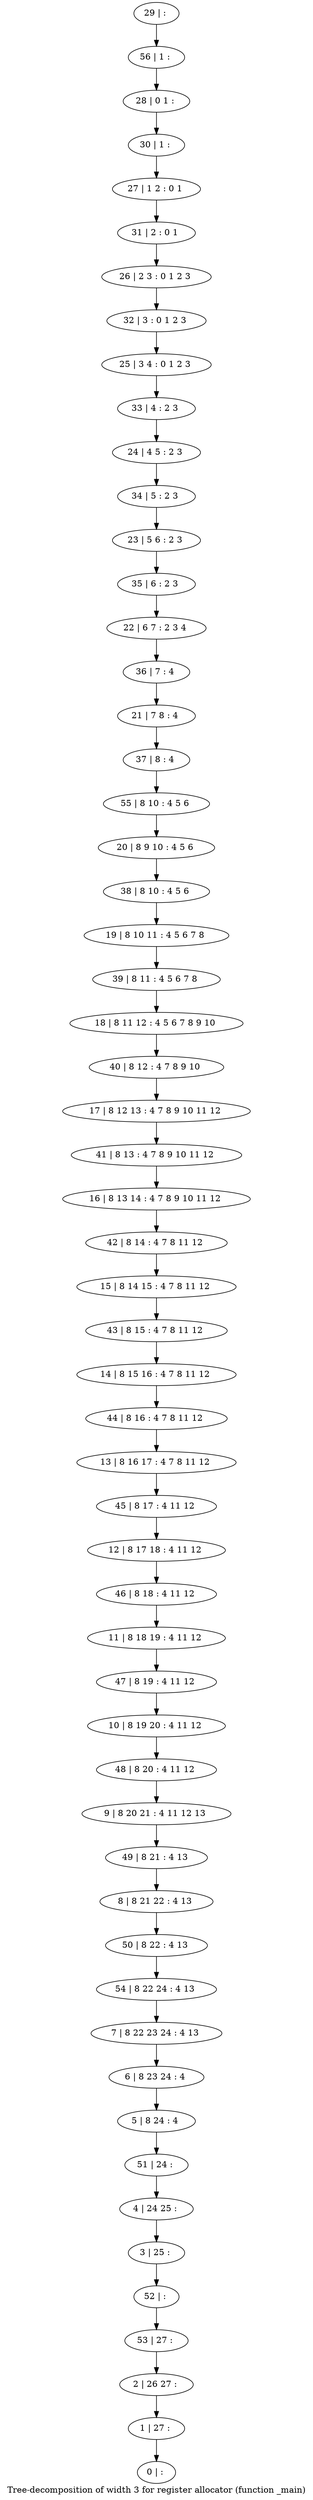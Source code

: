 digraph G {
graph [label="Tree-decomposition of width 3 for register allocator (function _main)"]
0[label="0 | : "];
1[label="1 | 27 : "];
2[label="2 | 26 27 : "];
3[label="3 | 25 : "];
4[label="4 | 24 25 : "];
5[label="5 | 8 24 : 4 "];
6[label="6 | 8 23 24 : 4 "];
7[label="7 | 8 22 23 24 : 4 13 "];
8[label="8 | 8 21 22 : 4 13 "];
9[label="9 | 8 20 21 : 4 11 12 13 "];
10[label="10 | 8 19 20 : 4 11 12 "];
11[label="11 | 8 18 19 : 4 11 12 "];
12[label="12 | 8 17 18 : 4 11 12 "];
13[label="13 | 8 16 17 : 4 7 8 11 12 "];
14[label="14 | 8 15 16 : 4 7 8 11 12 "];
15[label="15 | 8 14 15 : 4 7 8 11 12 "];
16[label="16 | 8 13 14 : 4 7 8 9 10 11 12 "];
17[label="17 | 8 12 13 : 4 7 8 9 10 11 12 "];
18[label="18 | 8 11 12 : 4 5 6 7 8 9 10 "];
19[label="19 | 8 10 11 : 4 5 6 7 8 "];
20[label="20 | 8 9 10 : 4 5 6 "];
21[label="21 | 7 8 : 4 "];
22[label="22 | 6 7 : 2 3 4 "];
23[label="23 | 5 6 : 2 3 "];
24[label="24 | 4 5 : 2 3 "];
25[label="25 | 3 4 : 0 1 2 3 "];
26[label="26 | 2 3 : 0 1 2 3 "];
27[label="27 | 1 2 : 0 1 "];
28[label="28 | 0 1 : "];
29[label="29 | : "];
30[label="30 | 1 : "];
31[label="31 | 2 : 0 1 "];
32[label="32 | 3 : 0 1 2 3 "];
33[label="33 | 4 : 2 3 "];
34[label="34 | 5 : 2 3 "];
35[label="35 | 6 : 2 3 "];
36[label="36 | 7 : 4 "];
37[label="37 | 8 : 4 "];
38[label="38 | 8 10 : 4 5 6 "];
39[label="39 | 8 11 : 4 5 6 7 8 "];
40[label="40 | 8 12 : 4 7 8 9 10 "];
41[label="41 | 8 13 : 4 7 8 9 10 11 12 "];
42[label="42 | 8 14 : 4 7 8 11 12 "];
43[label="43 | 8 15 : 4 7 8 11 12 "];
44[label="44 | 8 16 : 4 7 8 11 12 "];
45[label="45 | 8 17 : 4 11 12 "];
46[label="46 | 8 18 : 4 11 12 "];
47[label="47 | 8 19 : 4 11 12 "];
48[label="48 | 8 20 : 4 11 12 "];
49[label="49 | 8 21 : 4 13 "];
50[label="50 | 8 22 : 4 13 "];
51[label="51 | 24 : "];
52[label="52 | : "];
53[label="53 | 27 : "];
54[label="54 | 8 22 24 : 4 13 "];
55[label="55 | 8 10 : 4 5 6 "];
56[label="56 | 1 : "];
29->56 ;
56->28 ;
28->30 ;
30->27 ;
27->31 ;
31->26 ;
26->32 ;
32->25 ;
25->33 ;
33->24 ;
24->34 ;
34->23 ;
23->35 ;
35->22 ;
22->36 ;
36->21 ;
21->37 ;
37->55 ;
55->20 ;
20->38 ;
38->19 ;
19->39 ;
39->18 ;
18->40 ;
40->17 ;
17->41 ;
41->16 ;
16->42 ;
42->15 ;
15->43 ;
43->14 ;
14->44 ;
44->13 ;
13->45 ;
45->12 ;
12->46 ;
46->11 ;
11->47 ;
47->10 ;
10->48 ;
48->9 ;
9->49 ;
49->8 ;
8->50 ;
50->54 ;
54->7 ;
7->6 ;
6->5 ;
5->51 ;
51->4 ;
4->3 ;
3->52 ;
52->53 ;
53->2 ;
2->1 ;
1->0 ;
}
